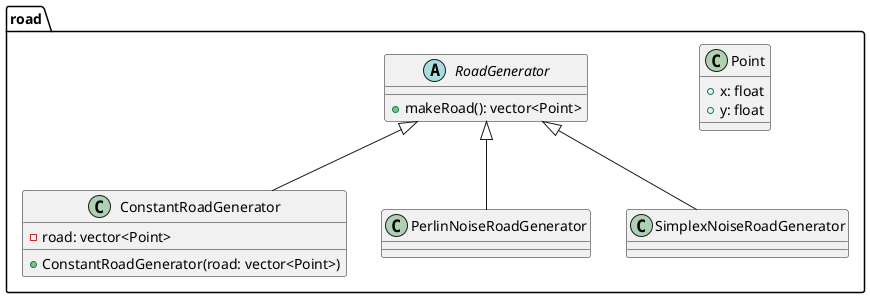 @startuml
'https://plantuml.com/class-diagram
package road {
    class Point {
        +x: float
        +y: float
    }

    abstract class RoadGenerator {
        +makeRoad(): vector<Point>
    }

    class ConstantRoadGenerator {
        -road: vector<Point>
        +ConstantRoadGenerator(road: vector<Point>)
    }

    class PerlinNoiseRoadGenerator
    class SimplexNoiseRoadGenerator

    RoadGenerator <|-- ConstantRoadGenerator
    RoadGenerator <|-- PerlinNoiseRoadGenerator
    RoadGenerator <|-- SimplexNoiseRoadGenerator
}
@enduml